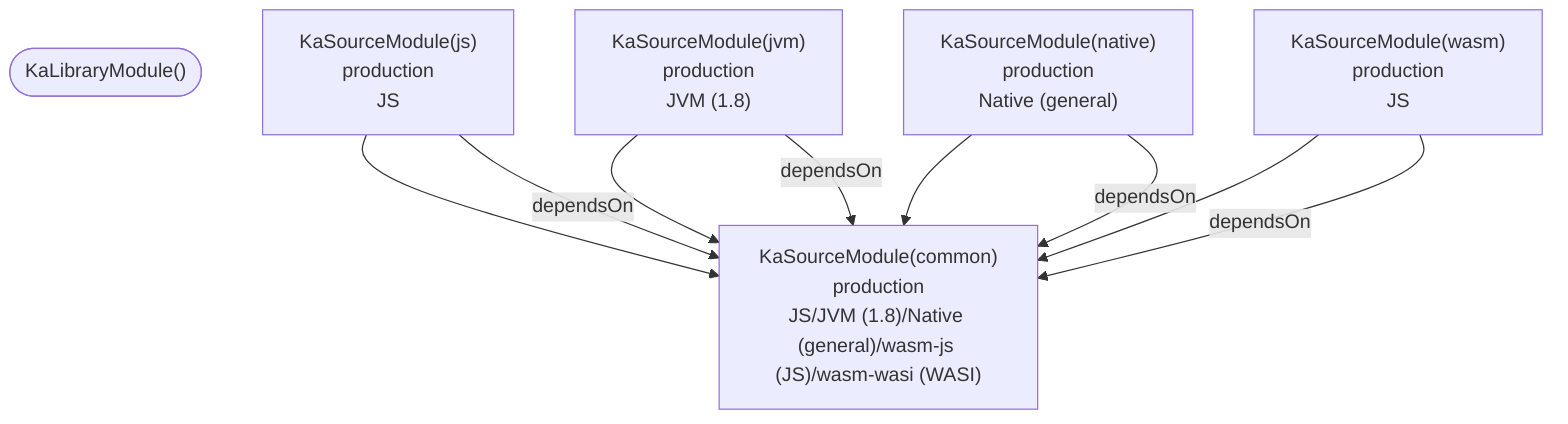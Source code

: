 graph TD
  KaLibraryModule_0(["KaLibraryModule(<SDK>)"])
  KaSourceModule_1["KaSourceModule(common)<br />production<br />JS/JVM (1.8)/Native (general)/wasm-js (JS)/wasm-wasi (WASI)"]
  KaSourceModule_2["KaSourceModule(js)<br />production<br />JS"]
  KaSourceModule_3["KaSourceModule(jvm)<br />production<br />JVM (1.8)"]
  KaSourceModule_4["KaSourceModule(native)<br />production<br />Native (general)"]
  KaSourceModule_5["KaSourceModule(wasm)<br />production<br />JS"]
  KaSourceModule_2 --> KaSourceModule_1
  KaSourceModule_3 --> KaSourceModule_1
  KaSourceModule_4 --> KaSourceModule_1
  KaSourceModule_5 --> KaSourceModule_1
  KaSourceModule_2 --dependsOn--> KaSourceModule_1
  KaSourceModule_3 --dependsOn--> KaSourceModule_1
  KaSourceModule_4 --dependsOn--> KaSourceModule_1
  KaSourceModule_5 --dependsOn--> KaSourceModule_1
